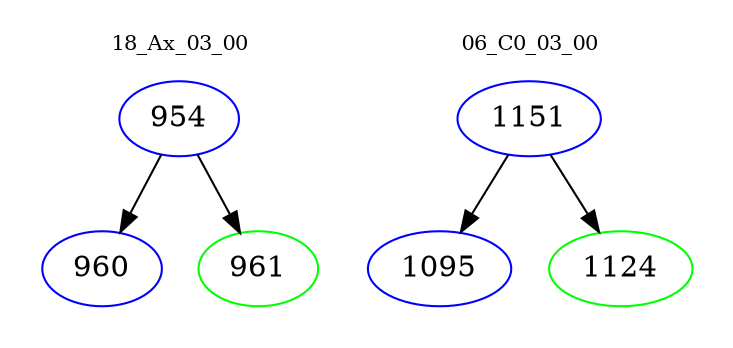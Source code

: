 digraph{
subgraph cluster_0 {
color = white
label = "18_Ax_03_00";
fontsize=10;
T0_954 [label="954", color="blue"]
T0_954 -> T0_960 [color="black"]
T0_960 [label="960", color="blue"]
T0_954 -> T0_961 [color="black"]
T0_961 [label="961", color="green"]
}
subgraph cluster_1 {
color = white
label = "06_C0_03_00";
fontsize=10;
T1_1151 [label="1151", color="blue"]
T1_1151 -> T1_1095 [color="black"]
T1_1095 [label="1095", color="blue"]
T1_1151 -> T1_1124 [color="black"]
T1_1124 [label="1124", color="green"]
}
}
